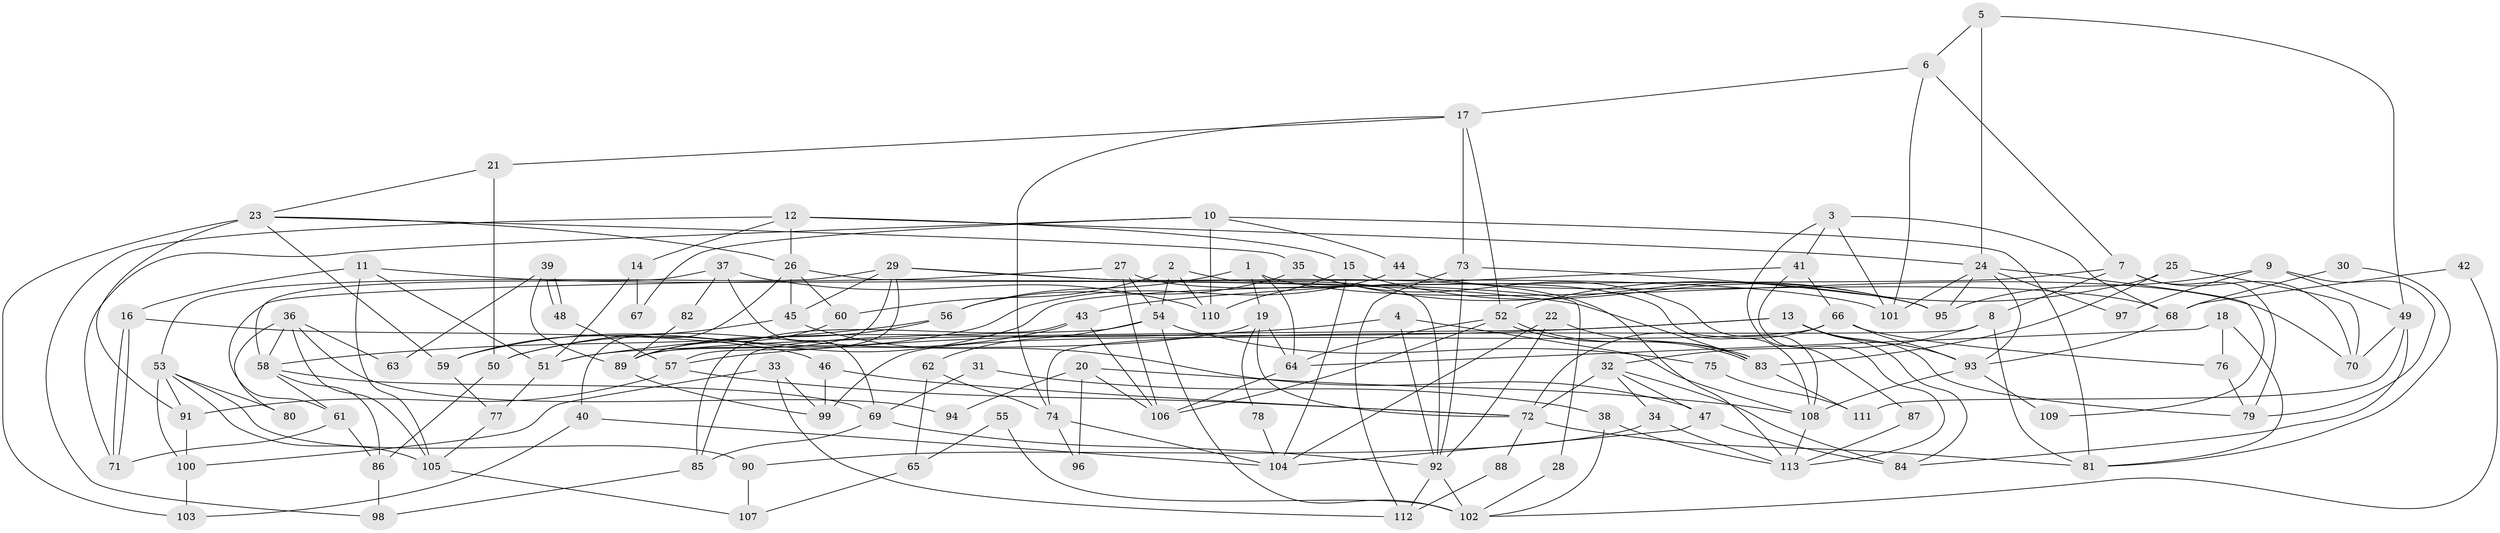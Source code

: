 // coarse degree distribution, {12: 0.028985507246376812, 3: 0.2318840579710145, 5: 0.2318840579710145, 11: 0.014492753623188406, 7: 0.10144927536231885, 9: 0.028985507246376812, 14: 0.014492753623188406, 8: 0.014492753623188406, 4: 0.08695652173913043, 2: 0.2028985507246377, 6: 0.043478260869565216}
// Generated by graph-tools (version 1.1) at 2025/50/03/04/25 22:50:46]
// undirected, 113 vertices, 226 edges
graph export_dot {
  node [color=gray90,style=filled];
  1;
  2;
  3;
  4;
  5;
  6;
  7;
  8;
  9;
  10;
  11;
  12;
  13;
  14;
  15;
  16;
  17;
  18;
  19;
  20;
  21;
  22;
  23;
  24;
  25;
  26;
  27;
  28;
  29;
  30;
  31;
  32;
  33;
  34;
  35;
  36;
  37;
  38;
  39;
  40;
  41;
  42;
  43;
  44;
  45;
  46;
  47;
  48;
  49;
  50;
  51;
  52;
  53;
  54;
  55;
  56;
  57;
  58;
  59;
  60;
  61;
  62;
  63;
  64;
  65;
  66;
  67;
  68;
  69;
  70;
  71;
  72;
  73;
  74;
  75;
  76;
  77;
  78;
  79;
  80;
  81;
  82;
  83;
  84;
  85;
  86;
  87;
  88;
  89;
  90;
  91;
  92;
  93;
  94;
  95;
  96;
  97;
  98;
  99;
  100;
  101;
  102;
  103;
  104;
  105;
  106;
  107;
  108;
  109;
  110;
  111;
  112;
  113;
  1 -- 56;
  1 -- 64;
  1 -- 19;
  1 -- 70;
  2 -- 92;
  2 -- 60;
  2 -- 54;
  2 -- 110;
  3 -- 41;
  3 -- 101;
  3 -- 68;
  3 -- 87;
  4 -- 108;
  4 -- 92;
  4 -- 51;
  5 -- 24;
  5 -- 6;
  5 -- 49;
  6 -- 7;
  6 -- 17;
  6 -- 101;
  7 -- 70;
  7 -- 79;
  7 -- 8;
  7 -- 50;
  8 -- 32;
  8 -- 74;
  8 -- 81;
  9 -- 49;
  9 -- 95;
  9 -- 79;
  9 -- 97;
  10 -- 71;
  10 -- 81;
  10 -- 44;
  10 -- 67;
  10 -- 110;
  11 -- 51;
  11 -- 105;
  11 -- 16;
  11 -- 83;
  12 -- 26;
  12 -- 15;
  12 -- 14;
  12 -- 24;
  12 -- 98;
  13 -- 79;
  13 -- 89;
  13 -- 57;
  13 -- 84;
  13 -- 93;
  14 -- 51;
  14 -- 67;
  15 -- 110;
  15 -- 95;
  15 -- 104;
  16 -- 71;
  16 -- 71;
  16 -- 46;
  17 -- 52;
  17 -- 21;
  17 -- 73;
  17 -- 74;
  18 -- 64;
  18 -- 81;
  18 -- 76;
  19 -- 72;
  19 -- 51;
  19 -- 64;
  19 -- 78;
  20 -- 106;
  20 -- 108;
  20 -- 94;
  20 -- 96;
  21 -- 23;
  21 -- 50;
  22 -- 104;
  22 -- 83;
  22 -- 92;
  23 -- 59;
  23 -- 91;
  23 -- 26;
  23 -- 35;
  23 -- 103;
  24 -- 101;
  24 -- 93;
  24 -- 95;
  24 -- 97;
  24 -- 109;
  25 -- 83;
  25 -- 52;
  25 -- 70;
  26 -- 45;
  26 -- 28;
  26 -- 40;
  26 -- 60;
  27 -- 108;
  27 -- 106;
  27 -- 54;
  27 -- 61;
  28 -- 102;
  29 -- 53;
  29 -- 57;
  29 -- 45;
  29 -- 89;
  29 -- 101;
  29 -- 113;
  30 -- 68;
  30 -- 81;
  31 -- 69;
  31 -- 38;
  32 -- 84;
  32 -- 47;
  32 -- 34;
  32 -- 72;
  33 -- 99;
  33 -- 112;
  33 -- 100;
  34 -- 113;
  34 -- 90;
  35 -- 95;
  35 -- 56;
  35 -- 108;
  36 -- 58;
  36 -- 105;
  36 -- 63;
  36 -- 80;
  36 -- 94;
  37 -- 110;
  37 -- 58;
  37 -- 69;
  37 -- 82;
  38 -- 102;
  38 -- 113;
  39 -- 48;
  39 -- 48;
  39 -- 89;
  39 -- 63;
  40 -- 104;
  40 -- 103;
  41 -- 66;
  41 -- 113;
  41 -- 43;
  42 -- 68;
  42 -- 102;
  43 -- 85;
  43 -- 50;
  43 -- 106;
  44 -- 68;
  44 -- 59;
  45 -- 47;
  45 -- 59;
  46 -- 99;
  46 -- 72;
  47 -- 104;
  47 -- 84;
  48 -- 57;
  49 -- 70;
  49 -- 84;
  49 -- 111;
  50 -- 86;
  51 -- 77;
  52 -- 83;
  52 -- 83;
  52 -- 64;
  52 -- 106;
  53 -- 91;
  53 -- 100;
  53 -- 80;
  53 -- 90;
  53 -- 105;
  54 -- 62;
  54 -- 75;
  54 -- 85;
  54 -- 102;
  55 -- 102;
  55 -- 65;
  56 -- 58;
  56 -- 89;
  57 -- 72;
  57 -- 91;
  58 -- 86;
  58 -- 69;
  58 -- 61;
  59 -- 77;
  60 -- 89;
  61 -- 71;
  61 -- 86;
  62 -- 74;
  62 -- 65;
  64 -- 106;
  65 -- 107;
  66 -- 72;
  66 -- 93;
  66 -- 76;
  66 -- 99;
  68 -- 93;
  69 -- 85;
  69 -- 92;
  72 -- 81;
  72 -- 88;
  73 -- 92;
  73 -- 95;
  73 -- 112;
  74 -- 96;
  74 -- 104;
  75 -- 111;
  76 -- 79;
  77 -- 105;
  78 -- 104;
  82 -- 89;
  83 -- 111;
  85 -- 98;
  86 -- 98;
  87 -- 113;
  88 -- 112;
  89 -- 99;
  90 -- 107;
  91 -- 100;
  92 -- 102;
  92 -- 112;
  93 -- 108;
  93 -- 109;
  100 -- 103;
  105 -- 107;
  108 -- 113;
}

